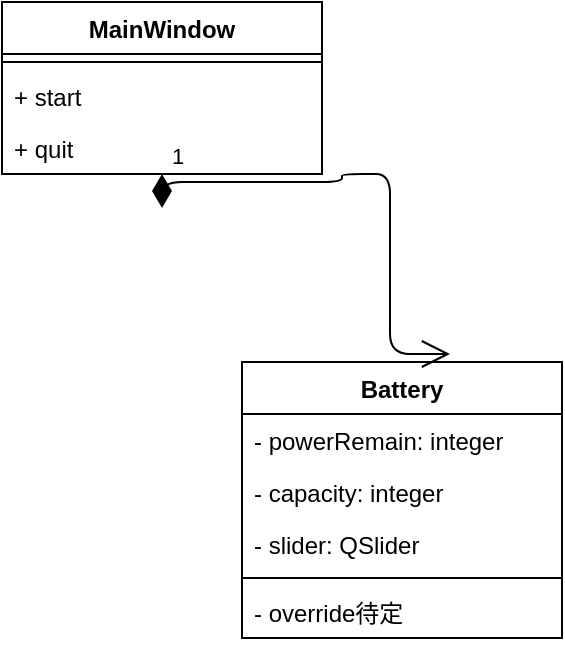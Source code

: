 <mxfile version="14.4.8" type="github">
  <diagram name="Page-1" id="c4acf3e9-155e-7222-9cf6-157b1a14988f">
    <mxGraphModel dx="782" dy="437" grid="1" gridSize="10" guides="1" tooltips="1" connect="1" arrows="1" fold="1" page="1" pageScale="1" pageWidth="850" pageHeight="1100" background="#ffffff" math="0" shadow="0">
      <root>
        <mxCell id="0" />
        <mxCell id="1" parent="0" />
        <mxCell id="7n7lwR9j24edujhfBwF4-10" value="MainWindow" style="swimlane;fontStyle=1;align=center;verticalAlign=top;childLayout=stackLayout;horizontal=1;startSize=26;horizontalStack=0;resizeParent=1;resizeParentMax=0;resizeLast=0;collapsible=1;marginBottom=0;" vertex="1" parent="1">
          <mxGeometry x="320" y="570" width="160" height="86" as="geometry" />
        </mxCell>
        <mxCell id="7n7lwR9j24edujhfBwF4-12" value="" style="line;strokeWidth=1;fillColor=none;align=left;verticalAlign=middle;spacingTop=-1;spacingLeft=3;spacingRight=3;rotatable=0;labelPosition=right;points=[];portConstraint=eastwest;" vertex="1" parent="7n7lwR9j24edujhfBwF4-10">
          <mxGeometry y="26" width="160" height="8" as="geometry" />
        </mxCell>
        <mxCell id="7n7lwR9j24edujhfBwF4-13" value="+ start" style="text;strokeColor=none;fillColor=none;align=left;verticalAlign=top;spacingLeft=4;spacingRight=4;overflow=hidden;rotatable=0;points=[[0,0.5],[1,0.5]];portConstraint=eastwest;" vertex="1" parent="7n7lwR9j24edujhfBwF4-10">
          <mxGeometry y="34" width="160" height="26" as="geometry" />
        </mxCell>
        <mxCell id="7n7lwR9j24edujhfBwF4-26" value="+ quit" style="text;strokeColor=none;fillColor=none;align=left;verticalAlign=top;spacingLeft=4;spacingRight=4;overflow=hidden;rotatable=0;points=[[0,0.5],[1,0.5]];portConstraint=eastwest;" vertex="1" parent="7n7lwR9j24edujhfBwF4-10">
          <mxGeometry y="60" width="160" height="26" as="geometry" />
        </mxCell>
        <mxCell id="7n7lwR9j24edujhfBwF4-14" value="Battery" style="swimlane;fontStyle=1;align=center;verticalAlign=top;childLayout=stackLayout;horizontal=1;startSize=26;horizontalStack=0;resizeParent=1;resizeParentMax=0;resizeLast=0;collapsible=1;marginBottom=0;" vertex="1" parent="1">
          <mxGeometry x="440" y="750" width="160" height="138" as="geometry" />
        </mxCell>
        <mxCell id="7n7lwR9j24edujhfBwF4-15" value="- powerRemain: integer" style="text;strokeColor=none;fillColor=none;align=left;verticalAlign=top;spacingLeft=4;spacingRight=4;overflow=hidden;rotatable=0;points=[[0,0.5],[1,0.5]];portConstraint=eastwest;" vertex="1" parent="7n7lwR9j24edujhfBwF4-14">
          <mxGeometry y="26" width="160" height="26" as="geometry" />
        </mxCell>
        <mxCell id="7n7lwR9j24edujhfBwF4-18" value="- capacity: integer" style="text;strokeColor=none;fillColor=none;align=left;verticalAlign=top;spacingLeft=4;spacingRight=4;overflow=hidden;rotatable=0;points=[[0,0.5],[1,0.5]];portConstraint=eastwest;" vertex="1" parent="7n7lwR9j24edujhfBwF4-14">
          <mxGeometry y="52" width="160" height="26" as="geometry" />
        </mxCell>
        <mxCell id="7n7lwR9j24edujhfBwF4-21" value="- slider: QSlider" style="text;strokeColor=none;fillColor=none;align=left;verticalAlign=top;spacingLeft=4;spacingRight=4;overflow=hidden;rotatable=0;points=[[0,0.5],[1,0.5]];portConstraint=eastwest;" vertex="1" parent="7n7lwR9j24edujhfBwF4-14">
          <mxGeometry y="78" width="160" height="26" as="geometry" />
        </mxCell>
        <mxCell id="7n7lwR9j24edujhfBwF4-16" value="" style="line;strokeWidth=1;fillColor=none;align=left;verticalAlign=middle;spacingTop=-1;spacingLeft=3;spacingRight=3;rotatable=0;labelPosition=right;points=[];portConstraint=eastwest;" vertex="1" parent="7n7lwR9j24edujhfBwF4-14">
          <mxGeometry y="104" width="160" height="8" as="geometry" />
        </mxCell>
        <mxCell id="7n7lwR9j24edujhfBwF4-17" value="- override待定" style="text;strokeColor=none;fillColor=none;align=left;verticalAlign=top;spacingLeft=4;spacingRight=4;overflow=hidden;rotatable=0;points=[[0,0.5],[1,0.5]];portConstraint=eastwest;" vertex="1" parent="7n7lwR9j24edujhfBwF4-14">
          <mxGeometry y="112" width="160" height="26" as="geometry" />
        </mxCell>
        <mxCell id="7n7lwR9j24edujhfBwF4-25" value="1" style="endArrow=open;html=1;endSize=12;startArrow=diamondThin;startSize=14;startFill=1;edgeStyle=orthogonalEdgeStyle;align=left;verticalAlign=bottom;entryX=0.65;entryY=-0.029;entryDx=0;entryDy=0;entryPerimeter=0;" edge="1" parent="1" source="7n7lwR9j24edujhfBwF4-10" target="7n7lwR9j24edujhfBwF4-14">
          <mxGeometry x="-1" y="3" relative="1" as="geometry">
            <mxPoint x="390" y="630" as="sourcePoint" />
            <mxPoint x="550" y="630" as="targetPoint" />
            <Array as="points">
              <mxPoint x="400" y="660" />
              <mxPoint x="490" y="660" />
              <mxPoint x="490" y="656" />
              <mxPoint x="514" y="656" />
            </Array>
          </mxGeometry>
        </mxCell>
      </root>
    </mxGraphModel>
  </diagram>
</mxfile>
